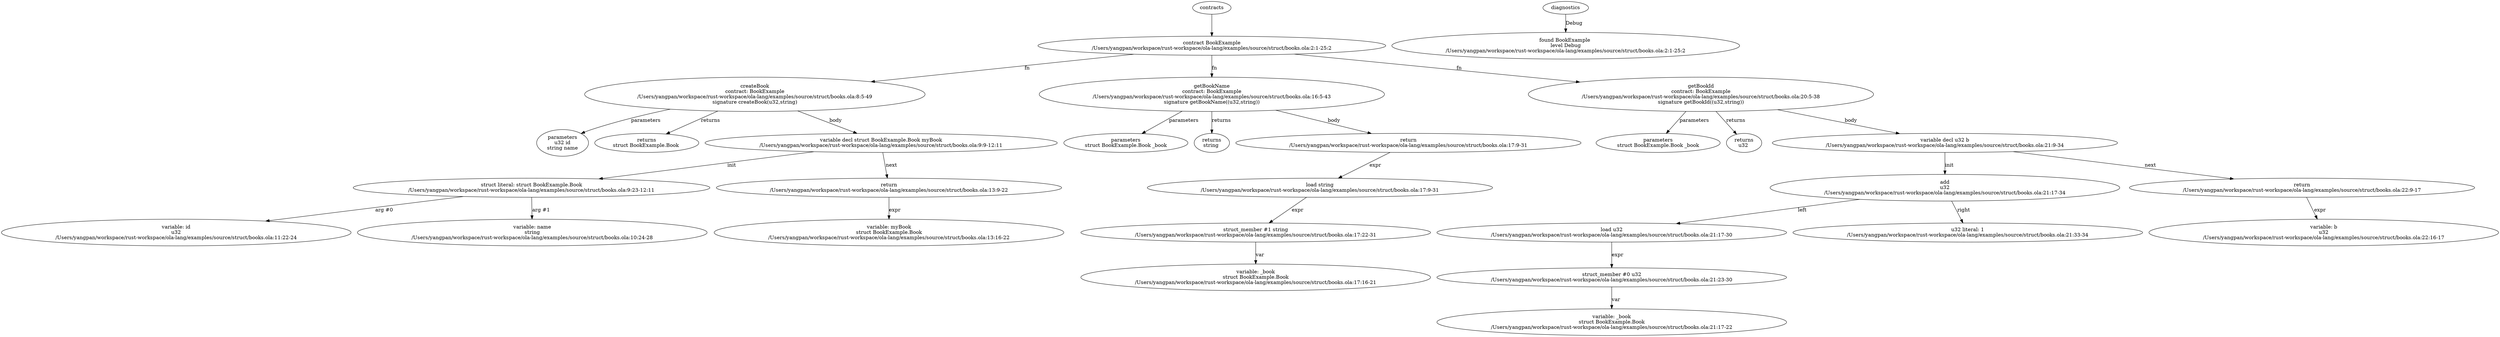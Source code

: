 strict digraph "/Users/yangpan/workspace/rust-workspace/ola-lang/examples/source/struct/books.ola" {
	contract [label="contract BookExample\n/Users/yangpan/workspace/rust-workspace/ola-lang/examples/source/struct/books.ola:2:1-25:2"]
	createBook [label="createBook\ncontract: BookExample\n/Users/yangpan/workspace/rust-workspace/ola-lang/examples/source/struct/books.ola:8:5-49\nsignature createBook(u32,string)"]
	parameters [label="parameters\nu32 id\nstring name"]
	returns [label="returns\nstruct BookExample.Book "]
	var_decl [label="variable decl struct BookExample.Book myBook\n/Users/yangpan/workspace/rust-workspace/ola-lang/examples/source/struct/books.ola:9:9-12:11"]
	struct_literal [label="struct literal: struct BookExample.Book\n/Users/yangpan/workspace/rust-workspace/ola-lang/examples/source/struct/books.ola:9:23-12:11"]
	variable [label="variable: id\nu32\n/Users/yangpan/workspace/rust-workspace/ola-lang/examples/source/struct/books.ola:11:22-24"]
	variable_8 [label="variable: name\nstring\n/Users/yangpan/workspace/rust-workspace/ola-lang/examples/source/struct/books.ola:10:24-28"]
	return [label="return\n/Users/yangpan/workspace/rust-workspace/ola-lang/examples/source/struct/books.ola:13:9-22"]
	variable_10 [label="variable: myBook\nstruct BookExample.Book\n/Users/yangpan/workspace/rust-workspace/ola-lang/examples/source/struct/books.ola:13:16-22"]
	getBookName [label="getBookName\ncontract: BookExample\n/Users/yangpan/workspace/rust-workspace/ola-lang/examples/source/struct/books.ola:16:5-43\nsignature getBookName((u32,string))"]
	parameters_12 [label="parameters\nstruct BookExample.Book _book"]
	returns_13 [label="returns\nstring "]
	return_14 [label="return\n/Users/yangpan/workspace/rust-workspace/ola-lang/examples/source/struct/books.ola:17:9-31"]
	load [label="load string\n/Users/yangpan/workspace/rust-workspace/ola-lang/examples/source/struct/books.ola:17:9-31"]
	structmember [label="struct_member #1 string\n/Users/yangpan/workspace/rust-workspace/ola-lang/examples/source/struct/books.ola:17:22-31"]
	variable_17 [label="variable: _book\nstruct BookExample.Book\n/Users/yangpan/workspace/rust-workspace/ola-lang/examples/source/struct/books.ola:17:16-21"]
	getBookId [label="getBookId\ncontract: BookExample\n/Users/yangpan/workspace/rust-workspace/ola-lang/examples/source/struct/books.ola:20:5-38\nsignature getBookId((u32,string))"]
	parameters_19 [label="parameters\nstruct BookExample.Book _book"]
	returns_20 [label="returns\nu32 "]
	var_decl_21 [label="variable decl u32 b\n/Users/yangpan/workspace/rust-workspace/ola-lang/examples/source/struct/books.ola:21:9-34"]
	add [label="add\nu32\n/Users/yangpan/workspace/rust-workspace/ola-lang/examples/source/struct/books.ola:21:17-34"]
	load_23 [label="load u32\n/Users/yangpan/workspace/rust-workspace/ola-lang/examples/source/struct/books.ola:21:17-30"]
	structmember_24 [label="struct_member #0 u32\n/Users/yangpan/workspace/rust-workspace/ola-lang/examples/source/struct/books.ola:21:23-30"]
	variable_25 [label="variable: _book\nstruct BookExample.Book\n/Users/yangpan/workspace/rust-workspace/ola-lang/examples/source/struct/books.ola:21:17-22"]
	number_literal [label="u32 literal: 1\n/Users/yangpan/workspace/rust-workspace/ola-lang/examples/source/struct/books.ola:21:33-34"]
	return_27 [label="return\n/Users/yangpan/workspace/rust-workspace/ola-lang/examples/source/struct/books.ola:22:9-17"]
	variable_28 [label="variable: b\nu32\n/Users/yangpan/workspace/rust-workspace/ola-lang/examples/source/struct/books.ola:22:16-17"]
	diagnostic [label="found BookExample \nlevel Debug\n/Users/yangpan/workspace/rust-workspace/ola-lang/examples/source/struct/books.ola:2:1-25:2"]
	contracts -> contract
	contract -> createBook [label="fn"]
	createBook -> parameters [label="parameters"]
	createBook -> returns [label="returns"]
	createBook -> var_decl [label="body"]
	var_decl -> struct_literal [label="init"]
	struct_literal -> variable [label="arg #0"]
	struct_literal -> variable_8 [label="arg #1"]
	var_decl -> return [label="next"]
	return -> variable_10 [label="expr"]
	contract -> getBookName [label="fn"]
	getBookName -> parameters_12 [label="parameters"]
	getBookName -> returns_13 [label="returns"]
	getBookName -> return_14 [label="body"]
	return_14 -> load [label="expr"]
	load -> structmember [label="expr"]
	structmember -> variable_17 [label="var"]
	contract -> getBookId [label="fn"]
	getBookId -> parameters_19 [label="parameters"]
	getBookId -> returns_20 [label="returns"]
	getBookId -> var_decl_21 [label="body"]
	var_decl_21 -> add [label="init"]
	add -> load_23 [label="left"]
	load_23 -> structmember_24 [label="expr"]
	structmember_24 -> variable_25 [label="var"]
	add -> number_literal [label="right"]
	var_decl_21 -> return_27 [label="next"]
	return_27 -> variable_28 [label="expr"]
	diagnostics -> diagnostic [label="Debug"]
}

